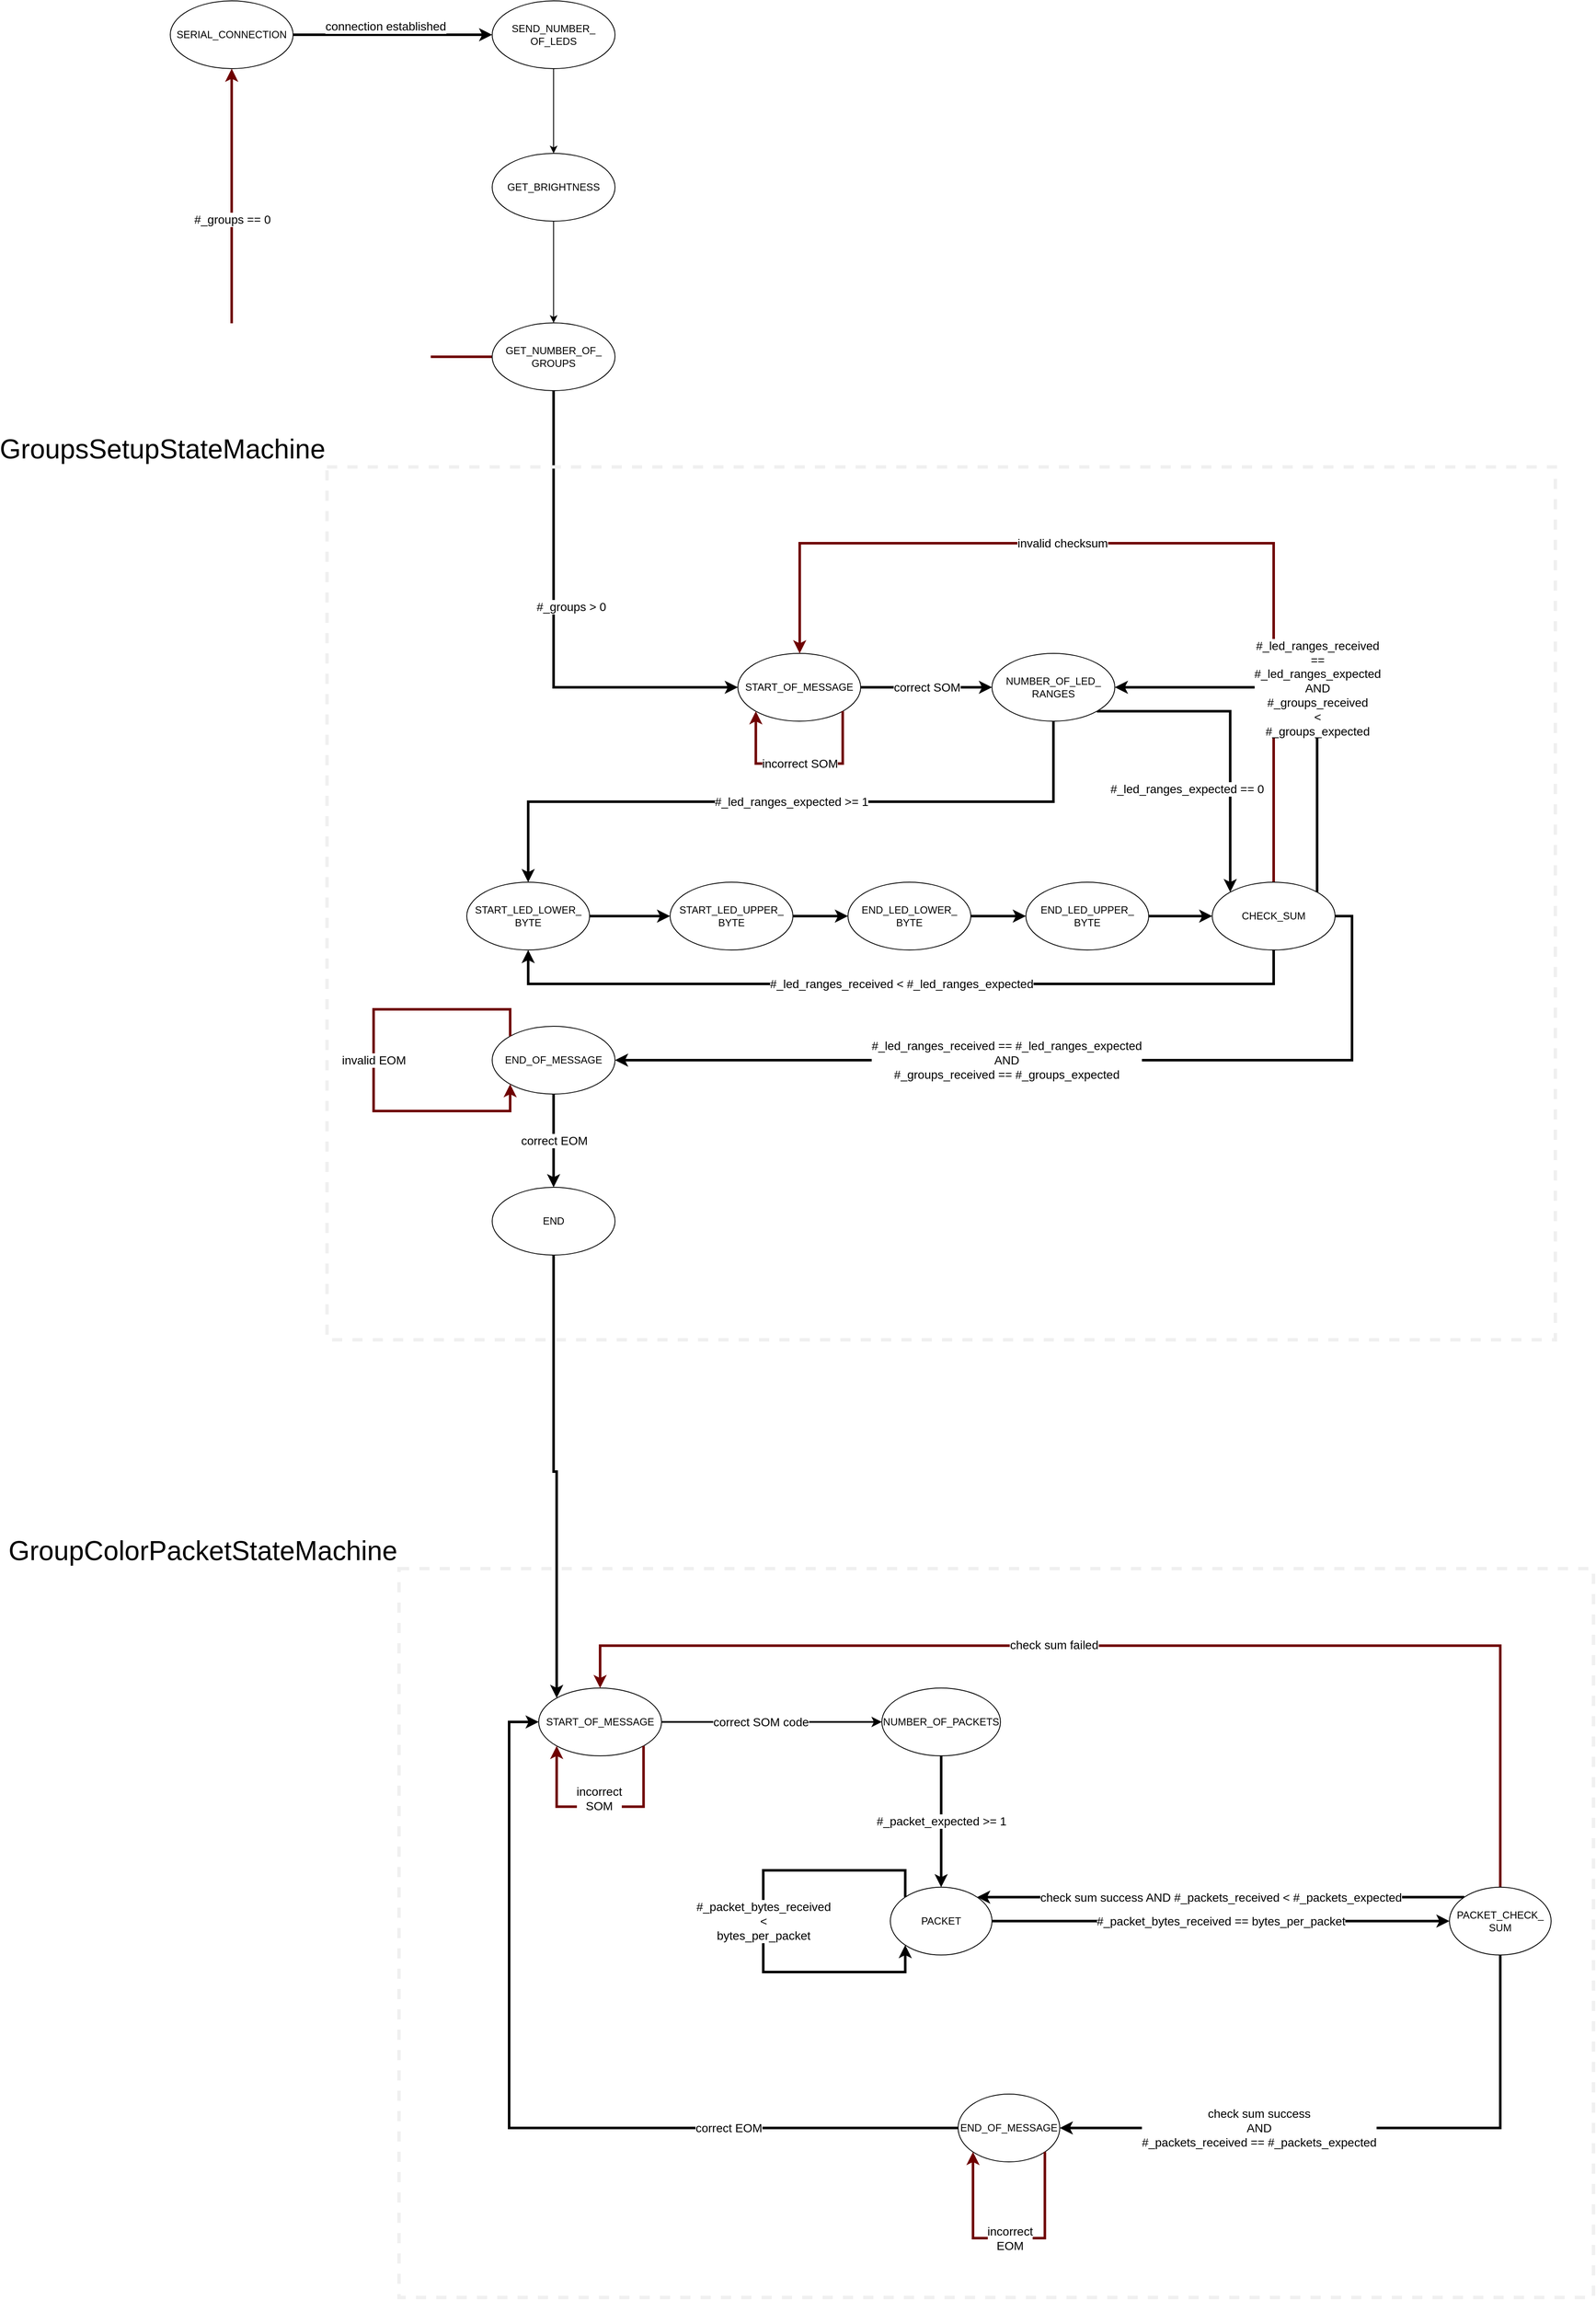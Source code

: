 <mxfile version="20.3.0" type="device"><diagram id="fdDFzCPd17YATGDeRnpz" name="Page-1"><mxGraphModel dx="3694" dy="4010" grid="1" gridSize="10" guides="1" tooltips="1" connect="1" arrows="1" fold="1" page="1" pageScale="1" pageWidth="850" pageHeight="1100" math="0" shadow="0"><root><mxCell id="0"/><mxCell id="1" parent="0"/><mxCell id="eGGb9pnTeuTxOdI81C_E-9" value="&lt;font style=&quot;font-size: 14px;&quot;&gt;correct SOM code&lt;/font&gt;" style="edgeStyle=orthogonalEdgeStyle;rounded=0;orthogonalLoop=1;jettySize=auto;html=1;exitX=1;exitY=0.5;exitDx=0;exitDy=0;entryX=0;entryY=0.5;entryDx=0;entryDy=0;strokeWidth=2;" parent="1" source="eGGb9pnTeuTxOdI81C_E-1" target="eGGb9pnTeuTxOdI81C_E-2" edge="1"><mxGeometry x="-0.098" relative="1" as="geometry"><mxPoint x="740.0" y="830.91" as="sourcePoint"/><mxPoint as="offset"/></mxGeometry></mxCell><mxCell id="eGGb9pnTeuTxOdI81C_E-1" value="START_OF_MESSAGE" style="ellipse;whiteSpace=wrap;html=1;" parent="1" vertex="1"><mxGeometry x="234.91" y="790.91" width="145" height="80" as="geometry"/></mxCell><mxCell id="UBw4C3654ab9NwpZtNai-4" value="#_packet_expected &amp;gt;= 1" style="edgeStyle=orthogonalEdgeStyle;rounded=0;orthogonalLoop=1;jettySize=auto;html=1;exitX=0.5;exitY=1;exitDx=0;exitDy=0;entryX=0.5;entryY=0;entryDx=0;entryDy=0;strokeWidth=3;fontSize=14;" parent="1" source="eGGb9pnTeuTxOdI81C_E-2" target="sX2MTGrokTsh9vFyjpCm-1" edge="1"><mxGeometry relative="1" as="geometry"/></mxCell><mxCell id="eGGb9pnTeuTxOdI81C_E-2" value="NUMBER_OF_PACKETS" style="ellipse;whiteSpace=wrap;html=1;" parent="1" vertex="1"><mxGeometry x="640" y="790.91" width="140" height="80" as="geometry"/></mxCell><mxCell id="eGGb9pnTeuTxOdI81C_E-8" style="edgeStyle=orthogonalEdgeStyle;rounded=0;orthogonalLoop=1;jettySize=auto;html=1;exitX=0.5;exitY=0;exitDx=0;exitDy=0;entryX=0.5;entryY=0;entryDx=0;entryDy=0;fillColor=#a20025;strokeColor=#6F0000;strokeWidth=3;" parent="1" source="eGGb9pnTeuTxOdI81C_E-7" target="eGGb9pnTeuTxOdI81C_E-1" edge="1"><mxGeometry relative="1" as="geometry"><mxPoint x="969.91" y="710.91" as="targetPoint"/><Array as="points"><mxPoint x="969.91" y="740.91"/><mxPoint x="307.91" y="740.91"/><mxPoint x="307.91" y="790.91"/></Array></mxGeometry></mxCell><mxCell id="eGGb9pnTeuTxOdI81C_E-27" value="&lt;font style=&quot;font-size: 14px;&quot;&gt;check sum failed&lt;/font&gt;" style="edgeLabel;html=1;align=center;verticalAlign=middle;resizable=0;points=[];" parent="eGGb9pnTeuTxOdI81C_E-8" vertex="1" connectable="0"><mxGeometry x="0.163" y="-1" relative="1" as="geometry"><mxPoint as="offset"/></mxGeometry></mxCell><mxCell id="wf5fUFhh0bjKXWuwQaof-1" value="&lt;font style=&quot;font-size: 14px;&quot;&gt;check sum success&lt;br&gt;AND&lt;br&gt;#_packets_received == #_packets_expected&lt;br&gt;&lt;/font&gt;" style="edgeStyle=orthogonalEdgeStyle;rounded=0;orthogonalLoop=1;jettySize=auto;html=1;exitX=0.5;exitY=1;exitDx=0;exitDy=0;entryX=1;entryY=0.5;entryDx=0;entryDy=0;strokeWidth=3;" parent="1" source="eGGb9pnTeuTxOdI81C_E-7" target="eGGb9pnTeuTxOdI81C_E-23" edge="1"><mxGeometry x="0.35" relative="1" as="geometry"><mxPoint as="offset"/></mxGeometry></mxCell><mxCell id="UBw4C3654ab9NwpZtNai-8" value="check sum success AND #_packets_received &amp;lt; #_packets_expected" style="edgeStyle=orthogonalEdgeStyle;rounded=0;orthogonalLoop=1;jettySize=auto;html=1;exitX=0;exitY=0;exitDx=0;exitDy=0;entryX=1;entryY=0;entryDx=0;entryDy=0;strokeWidth=3;fontSize=14;" parent="1" source="eGGb9pnTeuTxOdI81C_E-7" target="sX2MTGrokTsh9vFyjpCm-1" edge="1"><mxGeometry relative="1" as="geometry"/></mxCell><mxCell id="eGGb9pnTeuTxOdI81C_E-7" value="PACKET_CHECK_&lt;br&gt;SUM" style="ellipse;whiteSpace=wrap;html=1;" parent="1" vertex="1"><mxGeometry x="1310" y="1025.91" width="120" height="80" as="geometry"/></mxCell><mxCell id="UBw4C3654ab9NwpZtNai-2" value="&lt;font style=&quot;font-size: 14px;&quot;&gt;correct EOM&lt;/font&gt;" style="edgeStyle=orthogonalEdgeStyle;rounded=0;orthogonalLoop=1;jettySize=auto;html=1;exitX=0;exitY=0.5;exitDx=0;exitDy=0;entryX=0;entryY=0.5;entryDx=0;entryDy=0;strokeWidth=3;" parent="1" source="eGGb9pnTeuTxOdI81C_E-23" target="eGGb9pnTeuTxOdI81C_E-1" edge="1"><mxGeometry x="-0.483" relative="1" as="geometry"><mxPoint x="367.41" y="1310" as="targetPoint"/><Array as="points"><mxPoint x="200" y="1310"/><mxPoint x="200" y="831"/></Array><mxPoint x="-1" as="offset"/></mxGeometry></mxCell><mxCell id="eGGb9pnTeuTxOdI81C_E-23" value="END_OF_MESSAGE" style="ellipse;whiteSpace=wrap;html=1;" parent="1" vertex="1"><mxGeometry x="730" y="1270" width="120" height="80" as="geometry"/></mxCell><mxCell id="UBw4C3654ab9NwpZtNai-7" value="#_packet_bytes_received == bytes_per_packet" style="edgeStyle=orthogonalEdgeStyle;rounded=0;orthogonalLoop=1;jettySize=auto;html=1;exitX=1;exitY=0.5;exitDx=0;exitDy=0;entryX=0;entryY=0.5;entryDx=0;entryDy=0;strokeWidth=3;fontSize=14;" parent="1" source="sX2MTGrokTsh9vFyjpCm-1" target="eGGb9pnTeuTxOdI81C_E-7" edge="1"><mxGeometry relative="1" as="geometry"/></mxCell><mxCell id="sX2MTGrokTsh9vFyjpCm-1" value="PACKET" style="ellipse;whiteSpace=wrap;html=1;" parent="1" vertex="1"><mxGeometry x="650" y="1025.91" width="120" height="80" as="geometry"/></mxCell><mxCell id="sX2MTGrokTsh9vFyjpCm-9" style="edgeStyle=orthogonalEdgeStyle;rounded=0;orthogonalLoop=1;jettySize=auto;html=1;exitX=1;exitY=1;exitDx=0;exitDy=0;entryX=0;entryY=1;entryDx=0;entryDy=0;fontSize=14;fillColor=#a20025;strokeColor=#6F0000;strokeWidth=3;" parent="1" source="eGGb9pnTeuTxOdI81C_E-1" target="eGGb9pnTeuTxOdI81C_E-1" edge="1"><mxGeometry relative="1" as="geometry"><Array as="points"><mxPoint x="336.91" y="930.91"/><mxPoint x="252.91" y="930.91"/></Array></mxGeometry></mxCell><mxCell id="sX2MTGrokTsh9vFyjpCm-10" value="incorrect&lt;br&gt;SOM" style="edgeLabel;html=1;align=center;verticalAlign=middle;resizable=0;points=[];fontSize=14;" parent="sX2MTGrokTsh9vFyjpCm-9" vertex="1" connectable="0"><mxGeometry x="0.209" relative="1" as="geometry"><mxPoint x="24" y="-10" as="offset"/></mxGeometry></mxCell><mxCell id="w-PFvG0ysV4eBAzgY50E-3" style="edgeStyle=orthogonalEdgeStyle;rounded=0;orthogonalLoop=1;jettySize=auto;html=1;exitX=1;exitY=0.5;exitDx=0;exitDy=0;entryX=0;entryY=0.5;entryDx=0;entryDy=0;strokeWidth=3;" parent="1" source="w-PFvG0ysV4eBAzgY50E-1" target="w-PFvG0ysV4eBAzgY50E-2" edge="1"><mxGeometry relative="1" as="geometry"/></mxCell><mxCell id="w-PFvG0ysV4eBAzgY50E-4" value="&lt;font style=&quot;font-size: 14px;&quot;&gt;connection established&lt;/font&gt;" style="edgeLabel;html=1;align=center;verticalAlign=middle;resizable=0;points=[];" parent="w-PFvG0ysV4eBAzgY50E-3" vertex="1" connectable="0"><mxGeometry x="-0.124" y="-4" relative="1" as="geometry"><mxPoint x="6" y="-14" as="offset"/></mxGeometry></mxCell><mxCell id="w-PFvG0ysV4eBAzgY50E-1" value="SERIAL_CONNECTION" style="ellipse;whiteSpace=wrap;html=1;" parent="1" vertex="1"><mxGeometry x="-200" y="-1200" width="145" height="80" as="geometry"/></mxCell><mxCell id="5S2rnicbz0In4lhn2OQj-2" style="edgeStyle=orthogonalEdgeStyle;rounded=0;orthogonalLoop=1;jettySize=auto;html=1;exitX=0.5;exitY=1;exitDx=0;exitDy=0;entryX=0.5;entryY=0;entryDx=0;entryDy=0;" edge="1" parent="1" source="w-PFvG0ysV4eBAzgY50E-2" target="5S2rnicbz0In4lhn2OQj-1"><mxGeometry relative="1" as="geometry"/></mxCell><mxCell id="w-PFvG0ysV4eBAzgY50E-2" value="SEND_NUMBER_&lt;br&gt;OF_LEDS" style="ellipse;whiteSpace=wrap;html=1;" parent="1" vertex="1"><mxGeometry x="180" y="-1200" width="145" height="80" as="geometry"/></mxCell><mxCell id="wf5fUFhh0bjKXWuwQaof-7" value="incorrect&lt;br&gt;EOM" style="edgeStyle=orthogonalEdgeStyle;rounded=0;orthogonalLoop=1;jettySize=auto;html=1;exitX=1;exitY=1;exitDx=0;exitDy=0;entryX=0;entryY=1;entryDx=0;entryDy=0;strokeWidth=3;fontSize=14;fillColor=#a20025;strokeColor=#6F0000;" parent="1" source="eGGb9pnTeuTxOdI81C_E-23" target="eGGb9pnTeuTxOdI81C_E-23" edge="1"><mxGeometry relative="1" as="geometry"><Array as="points"><mxPoint x="832" y="1440"/><mxPoint x="748" y="1440"/></Array><mxPoint x="1" as="offset"/></mxGeometry></mxCell><mxCell id="HJbbWaI5aJEFZnocxWsS-11" value="&lt;font style=&quot;font-size: 14px;&quot;&gt;#_groups &amp;gt; 0&lt;/font&gt;" style="edgeStyle=orthogonalEdgeStyle;rounded=0;orthogonalLoop=1;jettySize=auto;html=1;exitX=0.5;exitY=1;exitDx=0;exitDy=0;entryX=0;entryY=0.5;entryDx=0;entryDy=0;strokeWidth=3;" parent="1" source="HJbbWaI5aJEFZnocxWsS-2" target="HJbbWaI5aJEFZnocxWsS-3" edge="1"><mxGeometry x="-0.103" y="20" relative="1" as="geometry"><mxPoint as="offset"/></mxGeometry></mxCell><mxCell id="UBw4C3654ab9NwpZtNai-20" value="#_groups == 0" style="edgeStyle=orthogonalEdgeStyle;rounded=0;orthogonalLoop=1;jettySize=auto;html=1;exitX=0;exitY=0.5;exitDx=0;exitDy=0;entryX=0.5;entryY=1;entryDx=0;entryDy=0;strokeWidth=3;fontSize=14;fillColor=#a20025;strokeColor=#6F0000;" parent="1" source="HJbbWaI5aJEFZnocxWsS-2" target="w-PFvG0ysV4eBAzgY50E-1" edge="1"><mxGeometry x="0.453" relative="1" as="geometry"><mxPoint y="1" as="offset"/></mxGeometry></mxCell><mxCell id="HJbbWaI5aJEFZnocxWsS-2" value="GET_NUMBER_OF_&lt;br&gt;GROUPS" style="ellipse;whiteSpace=wrap;html=1;" parent="1" vertex="1"><mxGeometry x="180" y="-820" width="145" height="80" as="geometry"/></mxCell><mxCell id="HJbbWaI5aJEFZnocxWsS-12" value="&lt;font style=&quot;font-size: 14px;&quot;&gt;correct SOM&lt;/font&gt;" style="edgeStyle=orthogonalEdgeStyle;rounded=0;orthogonalLoop=1;jettySize=auto;html=1;exitX=1;exitY=0.5;exitDx=0;exitDy=0;entryX=0;entryY=0.5;entryDx=0;entryDy=0;strokeWidth=3;" parent="1" source="HJbbWaI5aJEFZnocxWsS-3" target="HJbbWaI5aJEFZnocxWsS-4" edge="1"><mxGeometry relative="1" as="geometry"/></mxCell><mxCell id="HJbbWaI5aJEFZnocxWsS-3" value="START_OF_MESSAGE" style="ellipse;whiteSpace=wrap;html=1;" parent="1" vertex="1"><mxGeometry x="470" y="-430" width="145" height="80" as="geometry"/></mxCell><mxCell id="HJbbWaI5aJEFZnocxWsS-13" value="&lt;font style=&quot;font-size: 14px;&quot;&gt;#_led_ranges_expected &amp;gt;= 1&lt;/font&gt;" style="edgeStyle=orthogonalEdgeStyle;rounded=0;orthogonalLoop=1;jettySize=auto;html=1;exitX=0.5;exitY=1;exitDx=0;exitDy=0;entryX=0.5;entryY=0;entryDx=0;entryDy=0;strokeWidth=3;" parent="1" source="HJbbWaI5aJEFZnocxWsS-4" target="HJbbWaI5aJEFZnocxWsS-5" edge="1"><mxGeometry relative="1" as="geometry"/></mxCell><mxCell id="UBw4C3654ab9NwpZtNai-22" value="#_led_ranges_expected == 0" style="edgeStyle=orthogonalEdgeStyle;rounded=0;orthogonalLoop=1;jettySize=auto;html=1;exitX=1;exitY=1;exitDx=0;exitDy=0;entryX=0;entryY=0;entryDx=0;entryDy=0;strokeWidth=3;fontSize=14;" parent="1" source="HJbbWaI5aJEFZnocxWsS-4" target="HJbbWaI5aJEFZnocxWsS-9" edge="1"><mxGeometry x="0.345" y="-51" relative="1" as="geometry"><mxPoint as="offset"/></mxGeometry></mxCell><mxCell id="HJbbWaI5aJEFZnocxWsS-4" value="NUMBER_OF_LED_&lt;br&gt;RANGES" style="ellipse;whiteSpace=wrap;html=1;" parent="1" vertex="1"><mxGeometry x="770" y="-430" width="145" height="80" as="geometry"/></mxCell><mxCell id="HJbbWaI5aJEFZnocxWsS-14" style="edgeStyle=orthogonalEdgeStyle;rounded=0;orthogonalLoop=1;jettySize=auto;html=1;exitX=1;exitY=0.5;exitDx=0;exitDy=0;entryX=0;entryY=0.5;entryDx=0;entryDy=0;strokeWidth=3;" parent="1" source="HJbbWaI5aJEFZnocxWsS-5" target="HJbbWaI5aJEFZnocxWsS-6" edge="1"><mxGeometry relative="1" as="geometry"/></mxCell><mxCell id="HJbbWaI5aJEFZnocxWsS-5" value="START_LED_LOWER_&lt;br&gt;BYTE" style="ellipse;whiteSpace=wrap;html=1;" parent="1" vertex="1"><mxGeometry x="150" y="-160" width="145" height="80" as="geometry"/></mxCell><mxCell id="HJbbWaI5aJEFZnocxWsS-15" style="edgeStyle=orthogonalEdgeStyle;rounded=0;orthogonalLoop=1;jettySize=auto;html=1;exitX=1;exitY=0.5;exitDx=0;exitDy=0;entryX=0;entryY=0.5;entryDx=0;entryDy=0;strokeWidth=3;" parent="1" source="HJbbWaI5aJEFZnocxWsS-6" target="HJbbWaI5aJEFZnocxWsS-7" edge="1"><mxGeometry relative="1" as="geometry"/></mxCell><mxCell id="HJbbWaI5aJEFZnocxWsS-6" value="START_LED_UPPER_&lt;br&gt;BYTE" style="ellipse;whiteSpace=wrap;html=1;" parent="1" vertex="1"><mxGeometry x="390" y="-160" width="145" height="80" as="geometry"/></mxCell><mxCell id="HJbbWaI5aJEFZnocxWsS-16" style="edgeStyle=orthogonalEdgeStyle;rounded=0;orthogonalLoop=1;jettySize=auto;html=1;exitX=1;exitY=0.5;exitDx=0;exitDy=0;entryX=0;entryY=0.5;entryDx=0;entryDy=0;strokeWidth=3;" parent="1" source="HJbbWaI5aJEFZnocxWsS-7" target="HJbbWaI5aJEFZnocxWsS-8" edge="1"><mxGeometry relative="1" as="geometry"/></mxCell><mxCell id="HJbbWaI5aJEFZnocxWsS-7" value="END_LED_LOWER_&lt;br&gt;BYTE" style="ellipse;whiteSpace=wrap;html=1;" parent="1" vertex="1"><mxGeometry x="600" y="-160" width="145" height="80" as="geometry"/></mxCell><mxCell id="HJbbWaI5aJEFZnocxWsS-17" style="edgeStyle=orthogonalEdgeStyle;rounded=0;orthogonalLoop=1;jettySize=auto;html=1;exitX=1;exitY=0.5;exitDx=0;exitDy=0;entryX=0;entryY=0.5;entryDx=0;entryDy=0;strokeWidth=3;" parent="1" source="HJbbWaI5aJEFZnocxWsS-8" target="HJbbWaI5aJEFZnocxWsS-9" edge="1"><mxGeometry relative="1" as="geometry"/></mxCell><mxCell id="HJbbWaI5aJEFZnocxWsS-8" value="END_LED_UPPER_&lt;br&gt;BYTE" style="ellipse;whiteSpace=wrap;html=1;" parent="1" vertex="1"><mxGeometry x="810" y="-160" width="145" height="80" as="geometry"/></mxCell><mxCell id="HJbbWaI5aJEFZnocxWsS-19" value="&lt;font style=&quot;font-size: 14px;&quot;&gt;#_led_ranges_received == #_led_ranges_expected&lt;br&gt;AND&lt;br&gt;#_groups_received == #_groups_expected&lt;br&gt;&lt;/font&gt;" style="edgeStyle=orthogonalEdgeStyle;rounded=0;orthogonalLoop=1;jettySize=auto;html=1;exitX=1;exitY=0.5;exitDx=0;exitDy=0;entryX=1;entryY=0.5;entryDx=0;entryDy=0;strokeWidth=3;" parent="1" source="HJbbWaI5aJEFZnocxWsS-9" target="HJbbWaI5aJEFZnocxWsS-10" edge="1"><mxGeometry x="0.129" relative="1" as="geometry"><mxPoint as="offset"/></mxGeometry></mxCell><mxCell id="HJbbWaI5aJEFZnocxWsS-20" value="&lt;font style=&quot;font-size: 14px;&quot;&gt;invalid checksum&lt;/font&gt;" style="edgeStyle=orthogonalEdgeStyle;rounded=0;orthogonalLoop=1;jettySize=auto;html=1;exitX=0.5;exitY=0;exitDx=0;exitDy=0;entryX=0.5;entryY=0;entryDx=0;entryDy=0;strokeWidth=3;fillColor=#a20025;strokeColor=#6F0000;" parent="1" source="HJbbWaI5aJEFZnocxWsS-9" target="HJbbWaI5aJEFZnocxWsS-3" edge="1"><mxGeometry x="0.192" relative="1" as="geometry"><Array as="points"><mxPoint x="1102" y="-560"/><mxPoint x="543" y="-560"/><mxPoint x="543" y="-430"/></Array><mxPoint as="offset"/></mxGeometry></mxCell><mxCell id="HJbbWaI5aJEFZnocxWsS-27" value="#_led_ranges_received &amp;lt; #_led_ranges_expected" style="edgeStyle=orthogonalEdgeStyle;rounded=0;orthogonalLoop=1;jettySize=auto;html=1;exitX=0.5;exitY=1;exitDx=0;exitDy=0;entryX=0.5;entryY=1;entryDx=0;entryDy=0;strokeWidth=3;fontSize=14;" parent="1" source="HJbbWaI5aJEFZnocxWsS-9" target="HJbbWaI5aJEFZnocxWsS-5" edge="1"><mxGeometry relative="1" as="geometry"><Array as="points"><mxPoint x="1102" y="-40"/><mxPoint x="222" y="-40"/></Array></mxGeometry></mxCell><mxCell id="HJbbWaI5aJEFZnocxWsS-9" value="CHECK_SUM" style="ellipse;whiteSpace=wrap;html=1;" parent="1" vertex="1"><mxGeometry x="1030" y="-160" width="145" height="80" as="geometry"/></mxCell><mxCell id="UBw4C3654ab9NwpZtNai-18" value="correct EOM" style="edgeStyle=orthogonalEdgeStyle;rounded=0;orthogonalLoop=1;jettySize=auto;html=1;exitX=0.5;exitY=1;exitDx=0;exitDy=0;entryX=0.5;entryY=0;entryDx=0;entryDy=0;strokeWidth=3;fontSize=14;" parent="1" source="HJbbWaI5aJEFZnocxWsS-10" target="UBw4C3654ab9NwpZtNai-17" edge="1"><mxGeometry relative="1" as="geometry"/></mxCell><mxCell id="HJbbWaI5aJEFZnocxWsS-10" value="END_OF_MESSAGE" style="ellipse;whiteSpace=wrap;html=1;" parent="1" vertex="1"><mxGeometry x="180" y="10" width="145" height="80" as="geometry"/></mxCell><mxCell id="HJbbWaI5aJEFZnocxWsS-22" value="invalid EOM" style="edgeStyle=orthogonalEdgeStyle;rounded=0;orthogonalLoop=1;jettySize=auto;html=1;exitX=0;exitY=0;exitDx=0;exitDy=0;entryX=0;entryY=1;entryDx=0;entryDy=0;strokeWidth=3;fontSize=14;fillColor=#a20025;strokeColor=#6F0000;" parent="1" source="HJbbWaI5aJEFZnocxWsS-10" target="HJbbWaI5aJEFZnocxWsS-10" edge="1"><mxGeometry relative="1" as="geometry"><Array as="points"><mxPoint x="201" y="-10"/><mxPoint x="40" y="-10"/><mxPoint x="40" y="110"/><mxPoint x="201" y="110"/></Array></mxGeometry></mxCell><mxCell id="HJbbWaI5aJEFZnocxWsS-28" value="incorrect SOM" style="edgeStyle=orthogonalEdgeStyle;rounded=0;orthogonalLoop=1;jettySize=auto;html=1;exitX=1;exitY=1;exitDx=0;exitDy=0;entryX=0;entryY=1;entryDx=0;entryDy=0;strokeWidth=3;fontSize=14;fillColor=#a20025;strokeColor=#6F0000;" parent="1" source="HJbbWaI5aJEFZnocxWsS-3" target="HJbbWaI5aJEFZnocxWsS-3" edge="1"><mxGeometry relative="1" as="geometry"><Array as="points"><mxPoint x="594" y="-300"/><mxPoint x="491" y="-300"/></Array></mxGeometry></mxCell><mxCell id="UBw4C3654ab9NwpZtNai-6" value="#_packet_bytes_received&lt;br&gt;&amp;lt;&lt;br&gt;bytes_per_packet" style="edgeStyle=orthogonalEdgeStyle;rounded=0;orthogonalLoop=1;jettySize=auto;html=1;exitX=0;exitY=0;exitDx=0;exitDy=0;entryX=0;entryY=1;entryDx=0;entryDy=0;strokeWidth=3;fontSize=14;" parent="1" source="sX2MTGrokTsh9vFyjpCm-1" target="sX2MTGrokTsh9vFyjpCm-1" edge="1"><mxGeometry relative="1" as="geometry"><Array as="points"><mxPoint x="668" y="1006"/><mxPoint x="500" y="1006"/><mxPoint x="500" y="1126"/><mxPoint x="668" y="1126"/></Array></mxGeometry></mxCell><mxCell id="UBw4C3654ab9NwpZtNai-15" value="#_led_ranges_received&lt;br&gt;==&lt;br&gt;#_led_ranges_expected&lt;br&gt;AND&lt;br&gt;#_groups_received&lt;br&gt;&amp;lt;&lt;br&gt;#_groups_expected" style="edgeStyle=orthogonalEdgeStyle;rounded=0;orthogonalLoop=1;jettySize=auto;html=1;exitX=1;exitY=0;exitDx=0;exitDy=0;entryX=1;entryY=0.5;entryDx=0;entryDy=0;strokeWidth=3;fontSize=14;" parent="1" source="HJbbWaI5aJEFZnocxWsS-9" target="HJbbWaI5aJEFZnocxWsS-4" edge="1"><mxGeometry relative="1" as="geometry"><Array as="points"><mxPoint x="1153" y="-390"/></Array></mxGeometry></mxCell><mxCell id="UBw4C3654ab9NwpZtNai-19" style="edgeStyle=orthogonalEdgeStyle;rounded=0;orthogonalLoop=1;jettySize=auto;html=1;exitX=0.5;exitY=1;exitDx=0;exitDy=0;entryX=0;entryY=0;entryDx=0;entryDy=0;strokeWidth=3;fontSize=14;" parent="1" source="UBw4C3654ab9NwpZtNai-17" target="eGGb9pnTeuTxOdI81C_E-1" edge="1"><mxGeometry relative="1" as="geometry"/></mxCell><mxCell id="UBw4C3654ab9NwpZtNai-17" value="END" style="ellipse;whiteSpace=wrap;html=1;" parent="1" vertex="1"><mxGeometry x="180" y="200" width="145" height="80" as="geometry"/></mxCell><mxCell id="5S2rnicbz0In4lhn2OQj-3" style="edgeStyle=orthogonalEdgeStyle;rounded=0;orthogonalLoop=1;jettySize=auto;html=1;exitX=0.5;exitY=1;exitDx=0;exitDy=0;entryX=0.5;entryY=0;entryDx=0;entryDy=0;" edge="1" parent="1" source="5S2rnicbz0In4lhn2OQj-1" target="HJbbWaI5aJEFZnocxWsS-2"><mxGeometry relative="1" as="geometry"/></mxCell><mxCell id="5S2rnicbz0In4lhn2OQj-1" value="GET_BRIGHTNESS" style="ellipse;whiteSpace=wrap;html=1;" vertex="1" parent="1"><mxGeometry x="180" y="-1020" width="145" height="80" as="geometry"/></mxCell><mxCell id="5S2rnicbz0In4lhn2OQj-4" value="&lt;font style=&quot;font-size: 32px;&quot;&gt;GroupsSetupStateMachine&lt;/font&gt;" style="rounded=0;whiteSpace=wrap;html=1;fillColor=none;strokeWidth=4;strokeColor=#F0F0F0;dashed=1;labelPosition=left;verticalLabelPosition=top;align=right;verticalAlign=bottom;" vertex="1" parent="1"><mxGeometry x="-15" y="-650" width="1450" height="1030" as="geometry"/></mxCell><mxCell id="5S2rnicbz0In4lhn2OQj-5" value="&lt;font style=&quot;font-size: 32px;&quot;&gt;GroupColorPacketStateMachine&lt;/font&gt;" style="rounded=0;whiteSpace=wrap;html=1;fillColor=none;strokeWidth=4;strokeColor=#F0F0F0;dashed=1;labelPosition=left;verticalLabelPosition=top;align=right;verticalAlign=bottom;" vertex="1" parent="1"><mxGeometry x="70" y="650" width="1410" height="860" as="geometry"/></mxCell></root></mxGraphModel></diagram></mxfile>